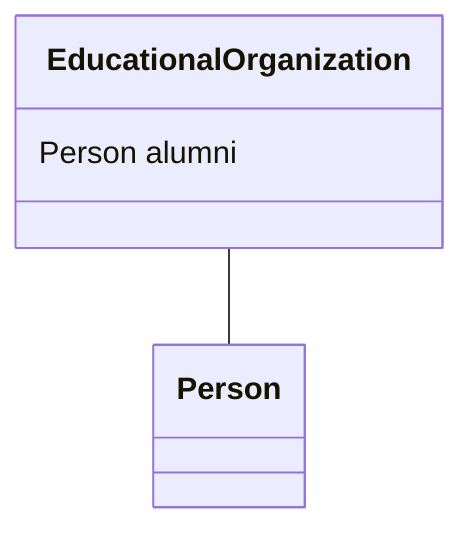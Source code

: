 classDiagram
  EducationalOrganization -- Person


class EducationalOrganization {

  Person alumni

 }